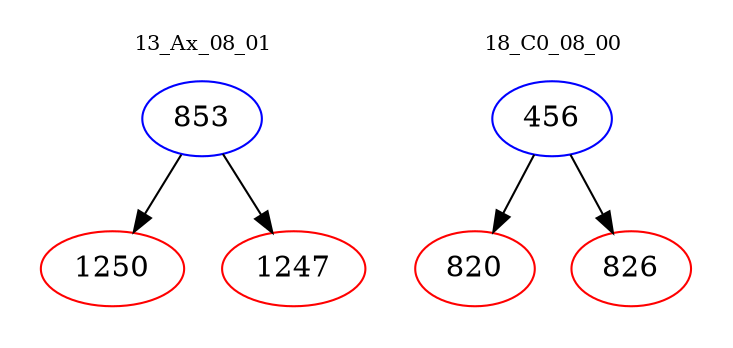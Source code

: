 digraph{
subgraph cluster_0 {
color = white
label = "13_Ax_08_01";
fontsize=10;
T0_853 [label="853", color="blue"]
T0_853 -> T0_1250 [color="black"]
T0_1250 [label="1250", color="red"]
T0_853 -> T0_1247 [color="black"]
T0_1247 [label="1247", color="red"]
}
subgraph cluster_1 {
color = white
label = "18_C0_08_00";
fontsize=10;
T1_456 [label="456", color="blue"]
T1_456 -> T1_820 [color="black"]
T1_820 [label="820", color="red"]
T1_456 -> T1_826 [color="black"]
T1_826 [label="826", color="red"]
}
}
